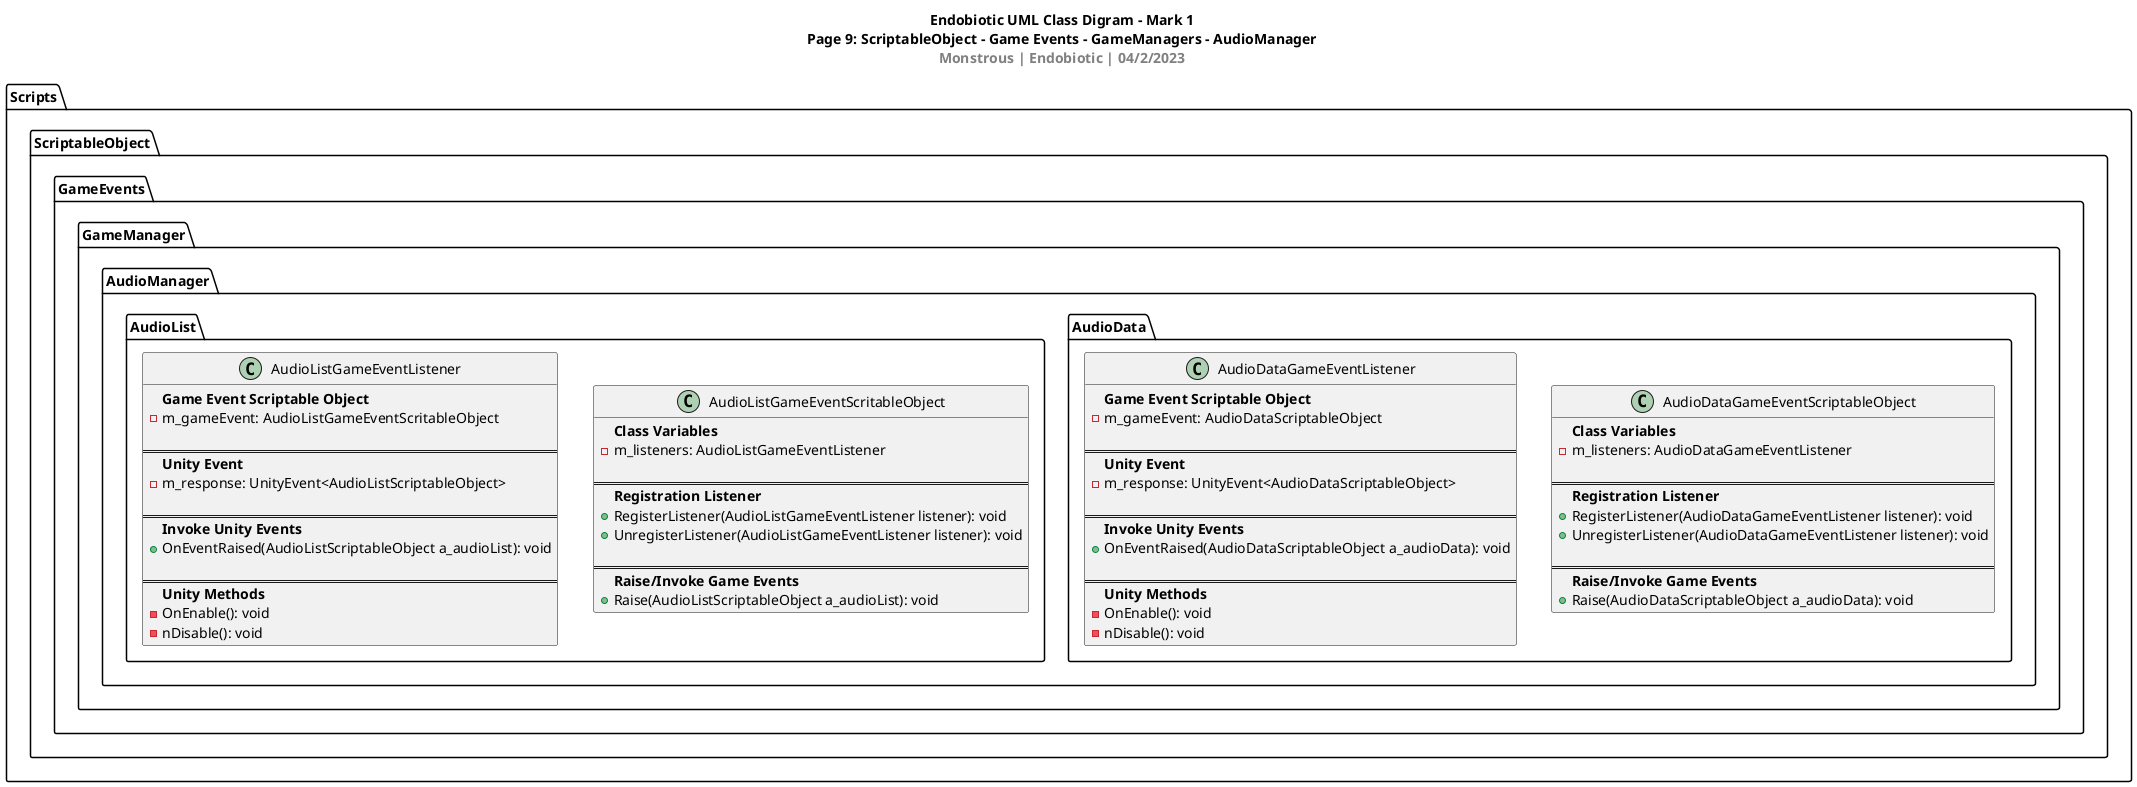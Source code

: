 @startuml Class Diagram Mark 1 - Page 9
title Endobiotic UML Class Digram - Mark 1\nPage 9: ScriptableObject - Game Events - GameManagers - AudioManager\n<color:Gray>Monstrous | Endobiotic | 04/2/2023</color>

package Scripts <<Folder>>
{
   package ScriptableObject <<Folder>> 
    {
        package GameEvents <<Folder>> 
        {
             package GameManager <<Folder>> 
            {
                package AudioManager <<Folder>> 
                {
                    package AudioData <<Folder>> 
                    {
                        class AudioDataGameEventScriptableObject 
                        {
                             <b>Class Variables
                            -m_listeners: AudioDataGameEventListener

                            ===
                            <b>Registration Listener
                            +RegisterListener(AudioDataGameEventListener listener): void
                            +UnregisterListener(AudioDataGameEventListener listener): void

                            ===
                            <b>Raise/Invoke Game Events
                            +Raise(AudioDataScriptableObject a_audioData): void
                        }

                        class AudioDataGameEventListener 
                        {
                            <b>Game Event Scriptable Object
                            -m_gameEvent: AudioDataScriptableObject

                            ===
                            <b>Unity Event
                            -m_response: UnityEvent<AudioDataScriptableObject>

                            ===
                            <b>Invoke Unity Events
                            +OnEventRaised(AudioDataScriptableObject a_audioData): void

                            ===
                            <b>Unity Methods
                            -OnEnable(): void
                            -nDisable(): void
                        }
                    }

                    package AudioList <<Folder>> 
                    {
                         class AudioListGameEventScritableObject 
                        {
                             <b>Class Variables
                            -m_listeners: AudioListGameEventListener

                            ===
                            <b>Registration Listener
                            +RegisterListener(AudioListGameEventListener listener): void
                            +UnregisterListener(AudioListGameEventListener listener): void

                            ===
                            <b>Raise/Invoke Game Events
                            +Raise(AudioListScriptableObject a_audioList): void
                        }

                        class AudioListGameEventListener 
                        {
                            <b>Game Event Scriptable Object
                            -m_gameEvent: AudioListGameEventScritableObject

                            ===
                            <b>Unity Event
                            -m_response: UnityEvent<AudioListScriptableObject>

                            ===
                            <b>Invoke Unity Events
                            +OnEventRaised(AudioListScriptableObject a_audioList): void

                            ===
                            <b>Unity Methods
                            -OnEnable(): void
                            -nDisable(): void
                        }
                    }
                }
            }
        }
    } 
}

@enduml